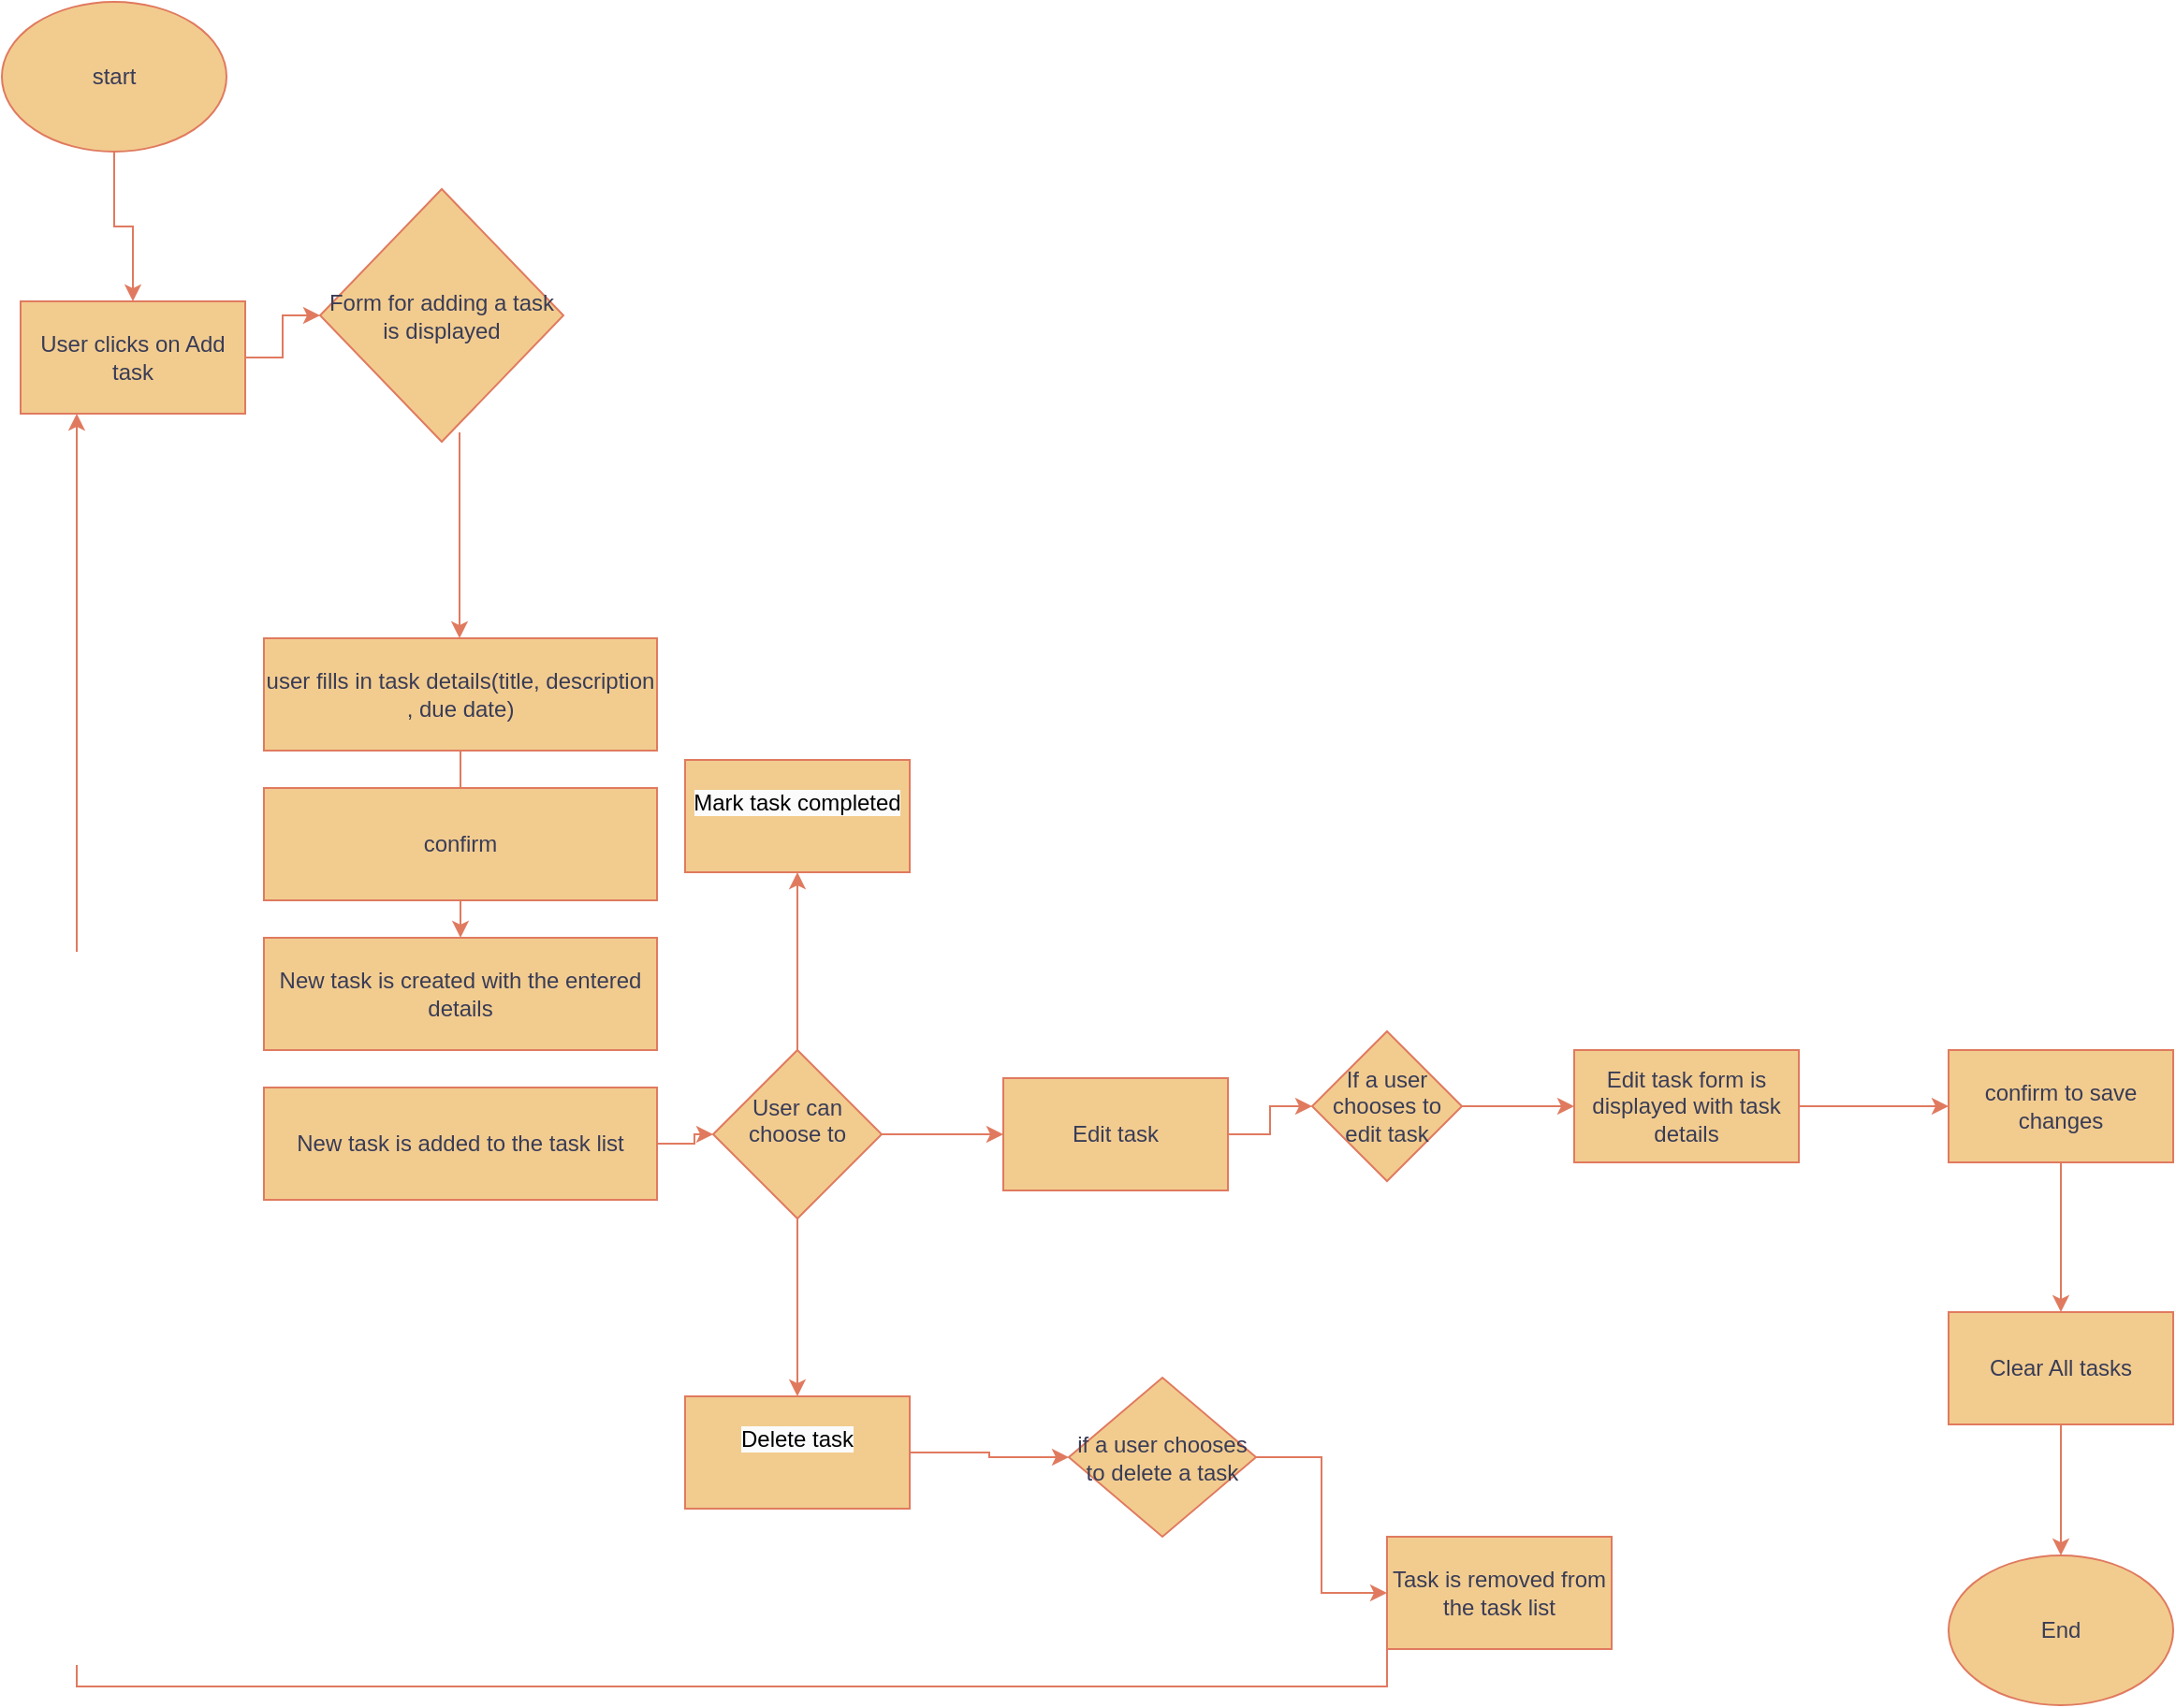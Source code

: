 <mxfile version="24.0.5" type="github">
  <diagram name="Page-1" id="wMLE0tIsIC202dqbpszQ">
    <mxGraphModel dx="665" dy="386" grid="1" gridSize="10" guides="1" tooltips="1" connect="1" arrows="1" fold="1" page="1" pageScale="1" pageWidth="850" pageHeight="1100" math="0" shadow="0">
      <root>
        <mxCell id="0" />
        <mxCell id="1" parent="0" />
        <mxCell id="HAD_2hMKVVcNXXyn7F_C-27" value="" style="edgeStyle=orthogonalEdgeStyle;rounded=0;orthogonalLoop=1;jettySize=auto;html=1;labelBackgroundColor=none;strokeColor=#E07A5F;fontColor=default;" parent="1" source="HAD_2hMKVVcNXXyn7F_C-1" target="HAD_2hMKVVcNXXyn7F_C-2" edge="1">
          <mxGeometry relative="1" as="geometry" />
        </mxCell>
        <mxCell id="HAD_2hMKVVcNXXyn7F_C-1" value="start" style="ellipse;whiteSpace=wrap;html=1;labelBackgroundColor=none;fillColor=#F2CC8F;strokeColor=#E07A5F;fontColor=#393C56;" parent="1" vertex="1">
          <mxGeometry x="200" y="20" width="120" height="80" as="geometry" />
        </mxCell>
        <mxCell id="HAD_2hMKVVcNXXyn7F_C-26" value="" style="edgeStyle=orthogonalEdgeStyle;rounded=0;orthogonalLoop=1;jettySize=auto;html=1;labelBackgroundColor=none;strokeColor=#E07A5F;fontColor=default;" parent="1" source="HAD_2hMKVVcNXXyn7F_C-2" target="HAD_2hMKVVcNXXyn7F_C-7" edge="1">
          <mxGeometry relative="1" as="geometry" />
        </mxCell>
        <mxCell id="HAD_2hMKVVcNXXyn7F_C-2" value="User clicks on Add task" style="rounded=0;whiteSpace=wrap;html=1;labelBackgroundColor=none;fillColor=#F2CC8F;strokeColor=#E07A5F;fontColor=#393C56;" parent="1" vertex="1">
          <mxGeometry x="210" y="180" width="120" height="60" as="geometry" />
        </mxCell>
        <mxCell id="HAD_2hMKVVcNXXyn7F_C-23" value="" style="edgeStyle=orthogonalEdgeStyle;rounded=0;orthogonalLoop=1;jettySize=auto;html=1;labelBackgroundColor=none;strokeColor=#E07A5F;fontColor=default;" parent="1" source="HAD_2hMKVVcNXXyn7F_C-5" target="HAD_2hMKVVcNXXyn7F_C-8" edge="1">
          <mxGeometry relative="1" as="geometry" />
        </mxCell>
        <mxCell id="HAD_2hMKVVcNXXyn7F_C-5" value="user fills in task details(title, description , due date)" style="rounded=0;whiteSpace=wrap;html=1;labelBackgroundColor=none;fillColor=#F2CC8F;strokeColor=#E07A5F;fontColor=#393C56;" parent="1" vertex="1">
          <mxGeometry x="340" y="360" width="210" height="60" as="geometry" />
        </mxCell>
        <mxCell id="HAD_2hMKVVcNXXyn7F_C-6" value="confirm" style="rounded=0;whiteSpace=wrap;html=1;labelBackgroundColor=none;fillColor=#F2CC8F;strokeColor=#E07A5F;fontColor=#393C56;" parent="1" vertex="1">
          <mxGeometry x="340" y="440" width="210" height="60" as="geometry" />
        </mxCell>
        <mxCell id="HAD_2hMKVVcNXXyn7F_C-29" value="" style="edgeStyle=orthogonalEdgeStyle;rounded=0;orthogonalLoop=1;jettySize=auto;html=1;labelBackgroundColor=none;strokeColor=#E07A5F;fontColor=default;" parent="1" edge="1">
          <mxGeometry relative="1" as="geometry">
            <mxPoint x="444.5" y="250" as="sourcePoint" />
            <mxPoint x="444.5" y="360" as="targetPoint" />
          </mxGeometry>
        </mxCell>
        <mxCell id="HAD_2hMKVVcNXXyn7F_C-7" value="Form for adding a task is displayed" style="rhombus;whiteSpace=wrap;html=1;labelBackgroundColor=none;fillColor=#F2CC8F;strokeColor=#E07A5F;fontColor=#393C56;" parent="1" vertex="1">
          <mxGeometry x="370" y="120" width="130" height="135" as="geometry" />
        </mxCell>
        <mxCell id="HAD_2hMKVVcNXXyn7F_C-8" value="New task is created with the entered details" style="rounded=0;whiteSpace=wrap;html=1;labelBackgroundColor=none;fillColor=#F2CC8F;strokeColor=#E07A5F;fontColor=#393C56;" parent="1" vertex="1">
          <mxGeometry x="340" y="520" width="210" height="60" as="geometry" />
        </mxCell>
        <mxCell id="HAD_2hMKVVcNXXyn7F_C-21" value="" style="edgeStyle=orthogonalEdgeStyle;rounded=0;orthogonalLoop=1;jettySize=auto;html=1;labelBackgroundColor=none;strokeColor=#E07A5F;fontColor=default;" parent="1" source="HAD_2hMKVVcNXXyn7F_C-9" target="HAD_2hMKVVcNXXyn7F_C-10" edge="1">
          <mxGeometry relative="1" as="geometry" />
        </mxCell>
        <mxCell id="HAD_2hMKVVcNXXyn7F_C-9" value="New task is added to the task list" style="rounded=0;whiteSpace=wrap;html=1;labelBackgroundColor=none;fillColor=#F2CC8F;strokeColor=#E07A5F;fontColor=#393C56;" parent="1" vertex="1">
          <mxGeometry x="340" y="600" width="210" height="60" as="geometry" />
        </mxCell>
        <mxCell id="HAD_2hMKVVcNXXyn7F_C-31" value="" style="edgeStyle=orthogonalEdgeStyle;rounded=0;orthogonalLoop=1;jettySize=auto;html=1;labelBackgroundColor=none;strokeColor=#E07A5F;fontColor=default;" parent="1" source="HAD_2hMKVVcNXXyn7F_C-10" target="HAD_2hMKVVcNXXyn7F_C-30" edge="1">
          <mxGeometry relative="1" as="geometry" />
        </mxCell>
        <mxCell id="HAD_2hMKVVcNXXyn7F_C-33" value="" style="edgeStyle=orthogonalEdgeStyle;rounded=0;orthogonalLoop=1;jettySize=auto;html=1;labelBackgroundColor=none;strokeColor=#E07A5F;fontColor=default;" parent="1" source="HAD_2hMKVVcNXXyn7F_C-10" target="HAD_2hMKVVcNXXyn7F_C-32" edge="1">
          <mxGeometry relative="1" as="geometry" />
        </mxCell>
        <mxCell id="HAD_2hMKVVcNXXyn7F_C-36" value="" style="edgeStyle=orthogonalEdgeStyle;rounded=0;orthogonalLoop=1;jettySize=auto;html=1;labelBackgroundColor=none;strokeColor=#E07A5F;fontColor=default;" parent="1" source="HAD_2hMKVVcNXXyn7F_C-10" target="HAD_2hMKVVcNXXyn7F_C-35" edge="1">
          <mxGeometry relative="1" as="geometry" />
        </mxCell>
        <mxCell id="HAD_2hMKVVcNXXyn7F_C-10" value="&#xa;User can choose to&#xa;&#xa;" style="rhombus;whiteSpace=wrap;html=1;labelBackgroundColor=none;fillColor=#F2CC8F;strokeColor=#E07A5F;fontColor=#393C56;" parent="1" vertex="1">
          <mxGeometry x="580" y="580" width="90" height="90" as="geometry" />
        </mxCell>
        <mxCell id="HAD_2hMKVVcNXXyn7F_C-18" value="" style="edgeStyle=orthogonalEdgeStyle;rounded=0;orthogonalLoop=1;jettySize=auto;html=1;labelBackgroundColor=none;strokeColor=#E07A5F;fontColor=default;" parent="1" source="HAD_2hMKVVcNXXyn7F_C-15" target="HAD_2hMKVVcNXXyn7F_C-17" edge="1">
          <mxGeometry relative="1" as="geometry" />
        </mxCell>
        <mxCell id="HAD_2hMKVVcNXXyn7F_C-15" value="If a user chooses to edit task" style="rhombus;whiteSpace=wrap;html=1;labelBackgroundColor=none;fillColor=#F2CC8F;strokeColor=#E07A5F;fontColor=#393C56;" parent="1" vertex="1">
          <mxGeometry x="900" y="570" width="80" height="80" as="geometry" />
        </mxCell>
        <mxCell id="HAD_2hMKVVcNXXyn7F_C-20" value="" style="edgeStyle=orthogonalEdgeStyle;rounded=0;orthogonalLoop=1;jettySize=auto;html=1;labelBackgroundColor=none;strokeColor=#E07A5F;fontColor=default;" parent="1" source="HAD_2hMKVVcNXXyn7F_C-17" target="HAD_2hMKVVcNXXyn7F_C-19" edge="1">
          <mxGeometry relative="1" as="geometry" />
        </mxCell>
        <mxCell id="HAD_2hMKVVcNXXyn7F_C-17" value="Edit task form is displayed with task details" style="whiteSpace=wrap;html=1;labelBackgroundColor=none;fillColor=#F2CC8F;strokeColor=#E07A5F;fontColor=#393C56;" parent="1" vertex="1">
          <mxGeometry x="1040" y="580" width="120" height="60" as="geometry" />
        </mxCell>
        <mxCell id="HAD_2hMKVVcNXXyn7F_C-45" value="" style="edgeStyle=orthogonalEdgeStyle;rounded=0;orthogonalLoop=1;jettySize=auto;html=1;labelBackgroundColor=none;strokeColor=#E07A5F;fontColor=default;" parent="1" source="HAD_2hMKVVcNXXyn7F_C-19" target="HAD_2hMKVVcNXXyn7F_C-44" edge="1">
          <mxGeometry relative="1" as="geometry" />
        </mxCell>
        <mxCell id="HAD_2hMKVVcNXXyn7F_C-19" value="confirm to save changes" style="whiteSpace=wrap;html=1;labelBackgroundColor=none;fillColor=#F2CC8F;strokeColor=#E07A5F;fontColor=#393C56;" parent="1" vertex="1">
          <mxGeometry x="1240" y="580" width="120" height="60" as="geometry" />
        </mxCell>
        <mxCell id="HAD_2hMKVVcNXXyn7F_C-30" value="&#xa;&lt;span style=&quot;color: rgb(0, 0, 0); font-family: Helvetica; font-size: 12px; font-style: normal; font-variant-ligatures: normal; font-variant-caps: normal; font-weight: 400; letter-spacing: normal; orphans: 2; text-align: center; text-indent: 0px; text-transform: none; widows: 2; word-spacing: 0px; -webkit-text-stroke-width: 0px; white-space: normal; background-color: rgb(251, 251, 251); text-decoration-thickness: initial; text-decoration-style: initial; text-decoration-color: initial; display: inline !important; float: none;&quot;&gt;Mark task completed&lt;/span&gt;&#xa;&#xa;" style="whiteSpace=wrap;html=1;labelBackgroundColor=none;fillColor=#F2CC8F;strokeColor=#E07A5F;fontColor=#393C56;" parent="1" vertex="1">
          <mxGeometry x="565" y="425" width="120" height="60" as="geometry" />
        </mxCell>
        <mxCell id="HAD_2hMKVVcNXXyn7F_C-39" value="" style="edgeStyle=orthogonalEdgeStyle;rounded=0;orthogonalLoop=1;jettySize=auto;html=1;labelBackgroundColor=none;strokeColor=#E07A5F;fontColor=default;" parent="1" source="HAD_2hMKVVcNXXyn7F_C-32" target="HAD_2hMKVVcNXXyn7F_C-38" edge="1">
          <mxGeometry relative="1" as="geometry" />
        </mxCell>
        <mxCell id="HAD_2hMKVVcNXXyn7F_C-32" value="&#xa;&lt;span style=&quot;color: rgb(0, 0, 0); font-family: Helvetica; font-size: 12px; font-style: normal; font-variant-ligatures: normal; font-variant-caps: normal; font-weight: 400; letter-spacing: normal; orphans: 2; text-align: center; text-indent: 0px; text-transform: none; widows: 2; word-spacing: 0px; -webkit-text-stroke-width: 0px; white-space: normal; background-color: rgb(251, 251, 251); text-decoration-thickness: initial; text-decoration-style: initial; text-decoration-color: initial; display: inline !important; float: none;&quot;&gt;Delete task&lt;/span&gt;&#xa;&#xa;" style="whiteSpace=wrap;html=1;labelBackgroundColor=none;fillColor=#F2CC8F;strokeColor=#E07A5F;fontColor=#393C56;" parent="1" vertex="1">
          <mxGeometry x="565" y="765" width="120" height="60" as="geometry" />
        </mxCell>
        <mxCell id="HAD_2hMKVVcNXXyn7F_C-37" value="" style="edgeStyle=orthogonalEdgeStyle;rounded=0;orthogonalLoop=1;jettySize=auto;html=1;labelBackgroundColor=none;strokeColor=#E07A5F;fontColor=default;" parent="1" source="HAD_2hMKVVcNXXyn7F_C-35" target="HAD_2hMKVVcNXXyn7F_C-15" edge="1">
          <mxGeometry relative="1" as="geometry" />
        </mxCell>
        <mxCell id="HAD_2hMKVVcNXXyn7F_C-35" value="Edit task" style="whiteSpace=wrap;html=1;labelBackgroundColor=none;fillColor=#F2CC8F;strokeColor=#E07A5F;fontColor=#393C56;" parent="1" vertex="1">
          <mxGeometry x="735" y="595" width="120" height="60" as="geometry" />
        </mxCell>
        <mxCell id="HAD_2hMKVVcNXXyn7F_C-41" value="" style="edgeStyle=orthogonalEdgeStyle;rounded=0;orthogonalLoop=1;jettySize=auto;html=1;labelBackgroundColor=none;strokeColor=#E07A5F;fontColor=default;" parent="1" source="HAD_2hMKVVcNXXyn7F_C-38" target="HAD_2hMKVVcNXXyn7F_C-40" edge="1">
          <mxGeometry relative="1" as="geometry" />
        </mxCell>
        <mxCell id="HAD_2hMKVVcNXXyn7F_C-38" value="if a user chooses to delete a task" style="rhombus;whiteSpace=wrap;html=1;labelBackgroundColor=none;fillColor=#F2CC8F;strokeColor=#E07A5F;fontColor=#393C56;" parent="1" vertex="1">
          <mxGeometry x="770" y="755" width="100" height="85" as="geometry" />
        </mxCell>
        <mxCell id="HAD_2hMKVVcNXXyn7F_C-52" value="" style="edgeStyle=orthogonalEdgeStyle;rounded=0;orthogonalLoop=1;jettySize=auto;html=1;entryX=0.25;entryY=1;entryDx=0;entryDy=0;exitX=0;exitY=1;exitDx=0;exitDy=0;labelBackgroundColor=none;strokeColor=#E07A5F;fontColor=default;" parent="1" source="HAD_2hMKVVcNXXyn7F_C-40" target="HAD_2hMKVVcNXXyn7F_C-2" edge="1">
          <mxGeometry relative="1" as="geometry">
            <mxPoint x="990" y="870" as="sourcePoint" />
            <mxPoint x="290" y="470" as="targetPoint" />
          </mxGeometry>
        </mxCell>
        <mxCell id="HAD_2hMKVVcNXXyn7F_C-40" value="Task is removed from the task list" style="whiteSpace=wrap;html=1;labelBackgroundColor=none;fillColor=#F2CC8F;strokeColor=#E07A5F;fontColor=#393C56;" parent="1" vertex="1">
          <mxGeometry x="940" y="840" width="120" height="60" as="geometry" />
        </mxCell>
        <mxCell id="HAD_2hMKVVcNXXyn7F_C-50" value="" style="edgeStyle=orthogonalEdgeStyle;rounded=0;orthogonalLoop=1;jettySize=auto;html=1;labelBackgroundColor=none;strokeColor=#E07A5F;fontColor=default;" parent="1" source="HAD_2hMKVVcNXXyn7F_C-44" edge="1">
          <mxGeometry relative="1" as="geometry">
            <mxPoint x="1300" y="850.0" as="targetPoint" />
          </mxGeometry>
        </mxCell>
        <mxCell id="HAD_2hMKVVcNXXyn7F_C-44" value="Clear All tasks" style="whiteSpace=wrap;html=1;labelBackgroundColor=none;fillColor=#F2CC8F;strokeColor=#E07A5F;fontColor=#393C56;" parent="1" vertex="1">
          <mxGeometry x="1240" y="720" width="120" height="60" as="geometry" />
        </mxCell>
        <mxCell id="HAD_2hMKVVcNXXyn7F_C-48" value="End" style="ellipse;whiteSpace=wrap;html=1;labelBackgroundColor=none;fillColor=#F2CC8F;strokeColor=#E07A5F;fontColor=#393C56;" parent="1" vertex="1">
          <mxGeometry x="1240" y="850" width="120" height="80" as="geometry" />
        </mxCell>
      </root>
    </mxGraphModel>
  </diagram>
</mxfile>
